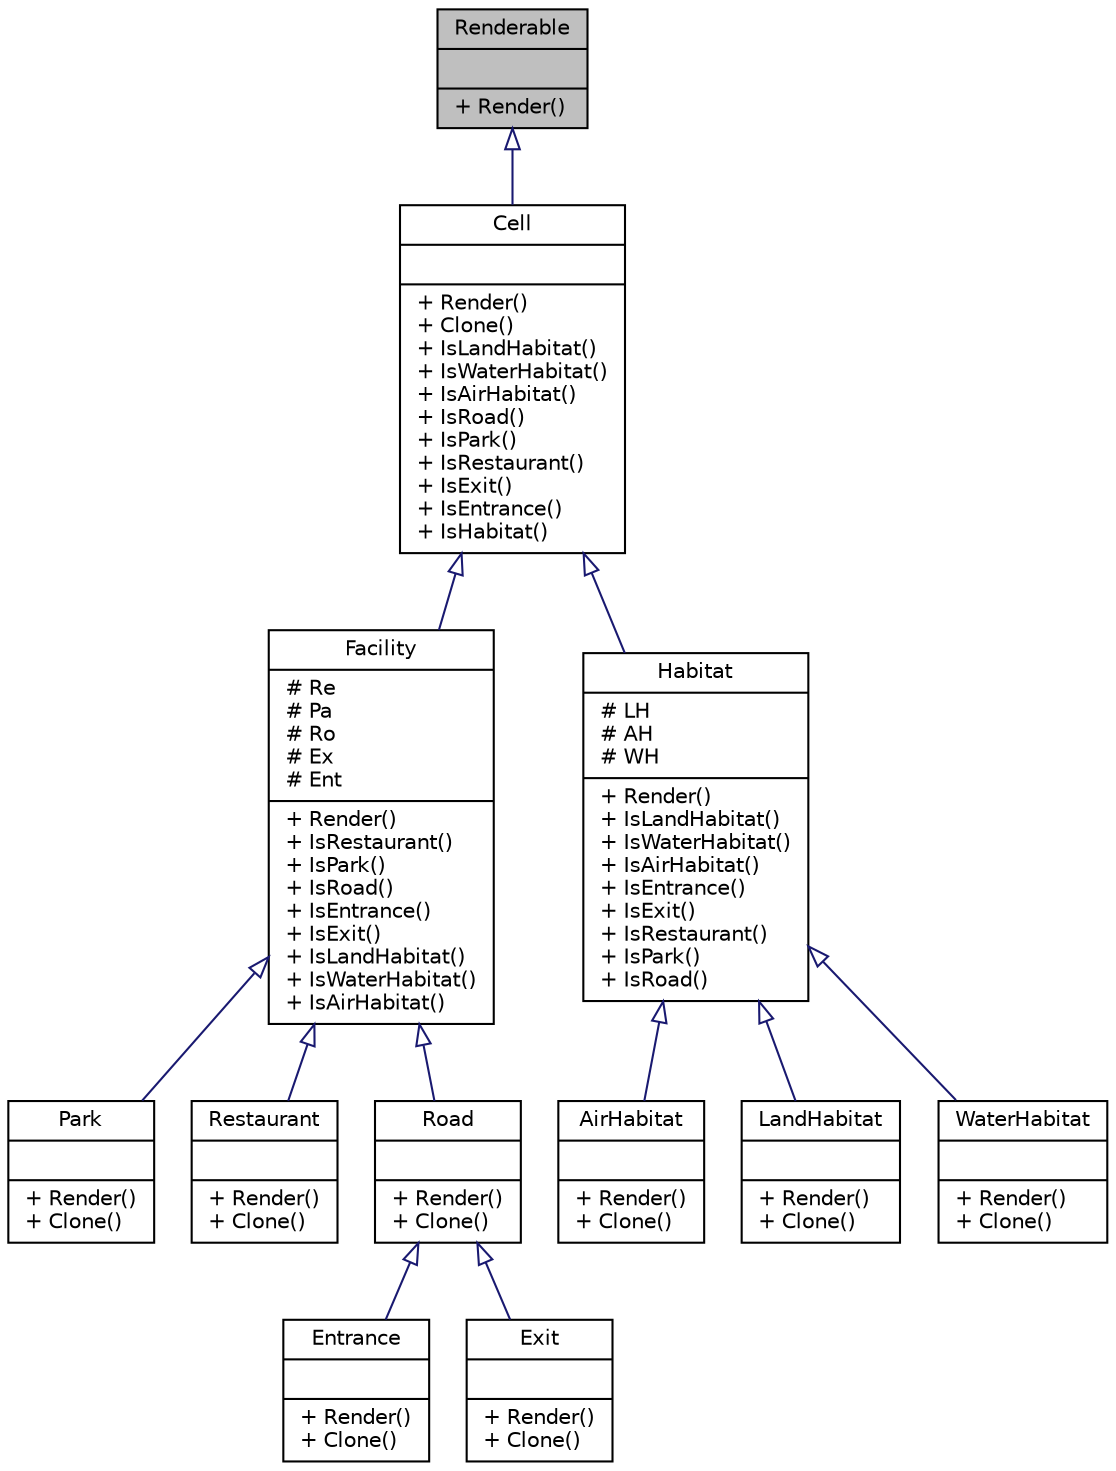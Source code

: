 digraph "Renderable"
{
  edge [fontname="Helvetica",fontsize="10",labelfontname="Helvetica",labelfontsize="10"];
  node [fontname="Helvetica",fontsize="10",shape=record];
  Node1 [label="{Renderable\n||+ Render()\l}",height=0.2,width=0.4,color="black", fillcolor="grey75", style="filled", fontcolor="black"];
  Node1 -> Node2 [dir="back",color="midnightblue",fontsize="10",style="solid",arrowtail="onormal",fontname="Helvetica"];
  Node2 [label="{Cell\n||+ Render()\l+ Clone()\l+ IsLandHabitat()\l+ IsWaterHabitat()\l+ IsAirHabitat()\l+ IsRoad()\l+ IsPark()\l+ IsRestaurant()\l+ IsExit()\l+ IsEntrance()\l+ IsHabitat()\l}",height=0.2,width=0.4,color="black", fillcolor="white", style="filled",URL="$classCell.html"];
  Node2 -> Node3 [dir="back",color="midnightblue",fontsize="10",style="solid",arrowtail="onormal",fontname="Helvetica"];
  Node3 [label="{Facility\n|# Re\l# Pa\l# Ro\l# Ex\l# Ent\l|+ Render()\l+ IsRestaurant()\l+ IsPark()\l+ IsRoad()\l+ IsEntrance()\l+ IsExit()\l+ IsLandHabitat()\l+ IsWaterHabitat()\l+ IsAirHabitat()\l}",height=0.2,width=0.4,color="black", fillcolor="white", style="filled",URL="$classFacility.html"];
  Node3 -> Node4 [dir="back",color="midnightblue",fontsize="10",style="solid",arrowtail="onormal",fontname="Helvetica"];
  Node4 [label="{Park\n||+ Render()\l+ Clone()\l}",height=0.2,width=0.4,color="black", fillcolor="white", style="filled",URL="$classPark.html"];
  Node3 -> Node5 [dir="back",color="midnightblue",fontsize="10",style="solid",arrowtail="onormal",fontname="Helvetica"];
  Node5 [label="{Restaurant\n||+ Render()\l+ Clone()\l}",height=0.2,width=0.4,color="black", fillcolor="white", style="filled",URL="$classRestaurant.html"];
  Node3 -> Node6 [dir="back",color="midnightblue",fontsize="10",style="solid",arrowtail="onormal",fontname="Helvetica"];
  Node6 [label="{Road\n||+ Render()\l+ Clone()\l}",height=0.2,width=0.4,color="black", fillcolor="white", style="filled",URL="$classRoad.html"];
  Node6 -> Node7 [dir="back",color="midnightblue",fontsize="10",style="solid",arrowtail="onormal",fontname="Helvetica"];
  Node7 [label="{Entrance\n||+ Render()\l+ Clone()\l}",height=0.2,width=0.4,color="black", fillcolor="white", style="filled",URL="$classEntrance.html"];
  Node6 -> Node8 [dir="back",color="midnightblue",fontsize="10",style="solid",arrowtail="onormal",fontname="Helvetica"];
  Node8 [label="{Exit\n||+ Render()\l+ Clone()\l}",height=0.2,width=0.4,color="black", fillcolor="white", style="filled",URL="$classExit.html"];
  Node2 -> Node9 [dir="back",color="midnightblue",fontsize="10",style="solid",arrowtail="onormal",fontname="Helvetica"];
  Node9 [label="{Habitat\n|# LH\l# AH\l# WH\l|+ Render()\l+ IsLandHabitat()\l+ IsWaterHabitat()\l+ IsAirHabitat()\l+ IsEntrance()\l+ IsExit()\l+ IsRestaurant()\l+ IsPark()\l+ IsRoad()\l}",height=0.2,width=0.4,color="black", fillcolor="white", style="filled",URL="$classHabitat.html"];
  Node9 -> Node10 [dir="back",color="midnightblue",fontsize="10",style="solid",arrowtail="onormal",fontname="Helvetica"];
  Node10 [label="{AirHabitat\n||+ Render()\l+ Clone()\l}",height=0.2,width=0.4,color="black", fillcolor="white", style="filled",URL="$classAirHabitat.html"];
  Node9 -> Node11 [dir="back",color="midnightblue",fontsize="10",style="solid",arrowtail="onormal",fontname="Helvetica"];
  Node11 [label="{LandHabitat\n||+ Render()\l+ Clone()\l}",height=0.2,width=0.4,color="black", fillcolor="white", style="filled",URL="$classLandHabitat.html"];
  Node9 -> Node12 [dir="back",color="midnightblue",fontsize="10",style="solid",arrowtail="onormal",fontname="Helvetica"];
  Node12 [label="{WaterHabitat\n||+ Render()\l+ Clone()\l}",height=0.2,width=0.4,color="black", fillcolor="white", style="filled",URL="$classWaterHabitat.html"];
}
